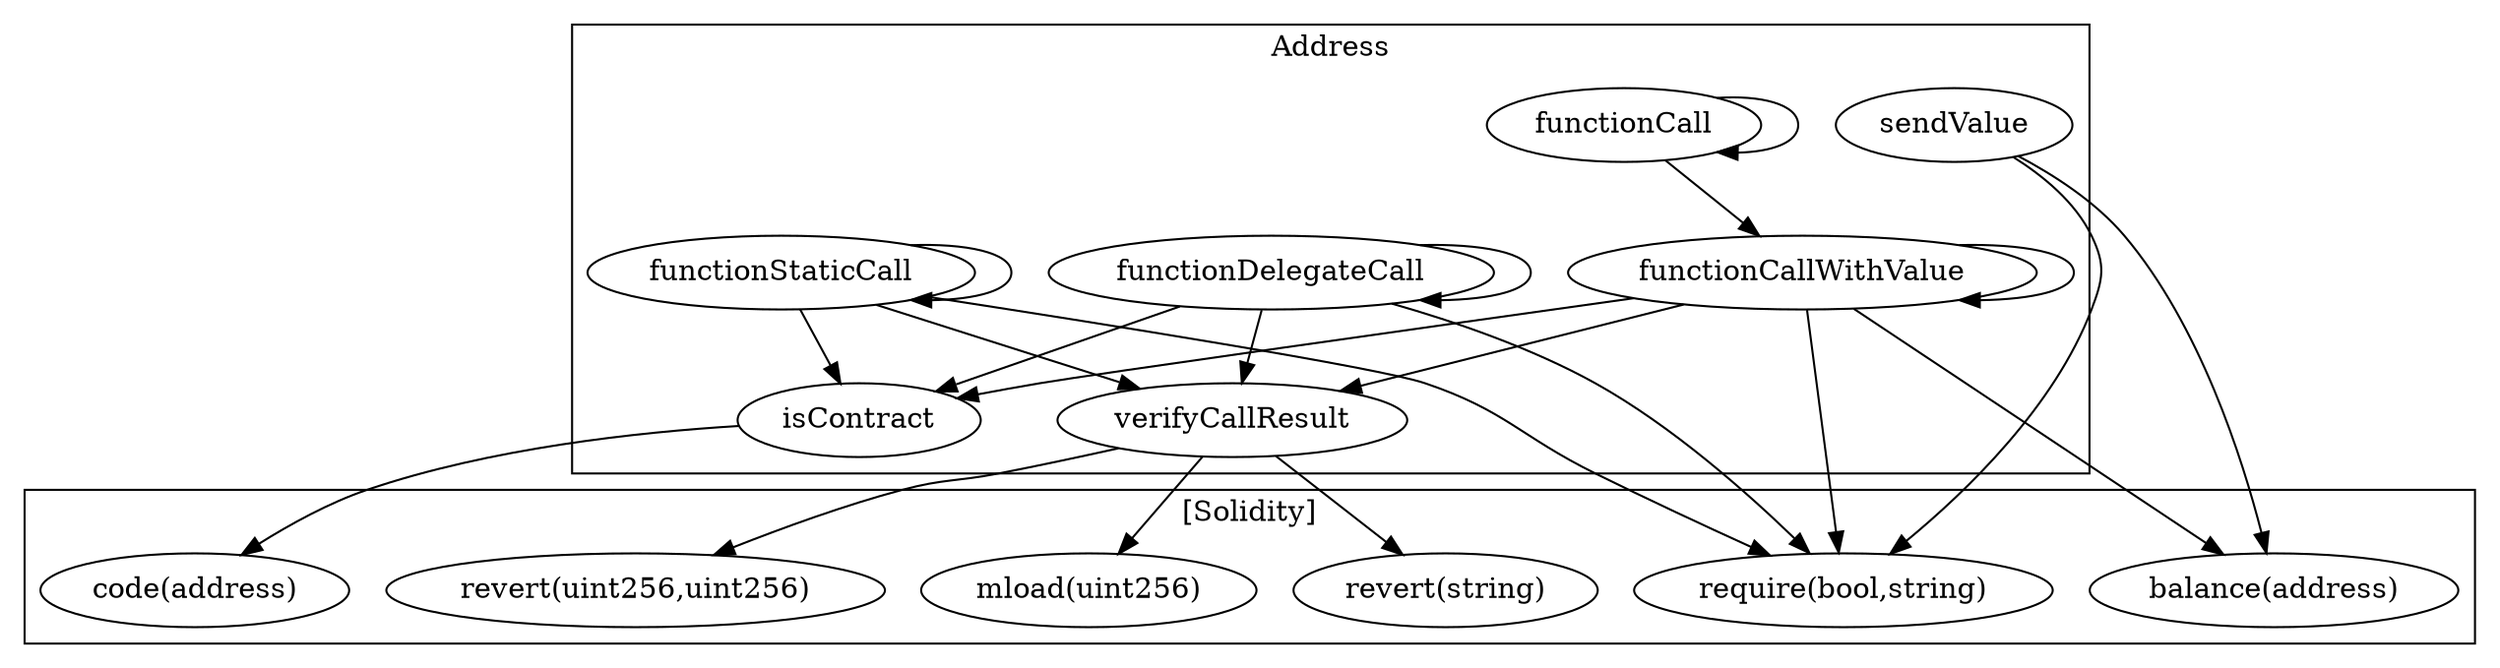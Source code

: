 strict digraph {
subgraph cluster_2421_Address {
label = "Address"
"2421_isContract" [label="isContract"]
"2421_functionCall" [label="functionCall"]
"2421_functionStaticCall" [label="functionStaticCall"]
"2421_verifyCallResult" [label="verifyCallResult"]
"2421_functionCallWithValue" [label="functionCallWithValue"]
"2421_sendValue" [label="sendValue"]
"2421_functionDelegateCall" [label="functionDelegateCall"]
"2421_functionDelegateCall" -> "2421_isContract"
"2421_functionCallWithValue" -> "2421_isContract"
"2421_functionCallWithValue" -> "2421_functionCallWithValue"
"2421_functionStaticCall" -> "2421_functionStaticCall"
"2421_functionDelegateCall" -> "2421_functionDelegateCall"
"2421_functionStaticCall" -> "2421_isContract"
"2421_functionStaticCall" -> "2421_verifyCallResult"
"2421_functionCall" -> "2421_functionCallWithValue"
"2421_functionCallWithValue" -> "2421_verifyCallResult"
"2421_functionCall" -> "2421_functionCall"
"2421_functionDelegateCall" -> "2421_verifyCallResult"
}subgraph cluster_solidity {
label = "[Solidity]"
"require(bool,string)" 
"revert(uint256,uint256)" 
"revert(string)" 
"code(address)" 
"balance(address)" 
"mload(uint256)" 
"2421_functionStaticCall" -> "require(bool,string)"
"2421_sendValue" -> "balance(address)"
"2421_verifyCallResult" -> "revert(uint256,uint256)"
"2421_functionCallWithValue" -> "require(bool,string)"
"2421_functionCallWithValue" -> "balance(address)"
"2421_sendValue" -> "require(bool,string)"
"2421_isContract" -> "code(address)"
"2421_verifyCallResult" -> "revert(string)"
"2421_verifyCallResult" -> "mload(uint256)"
"2421_functionDelegateCall" -> "require(bool,string)"
}
}
